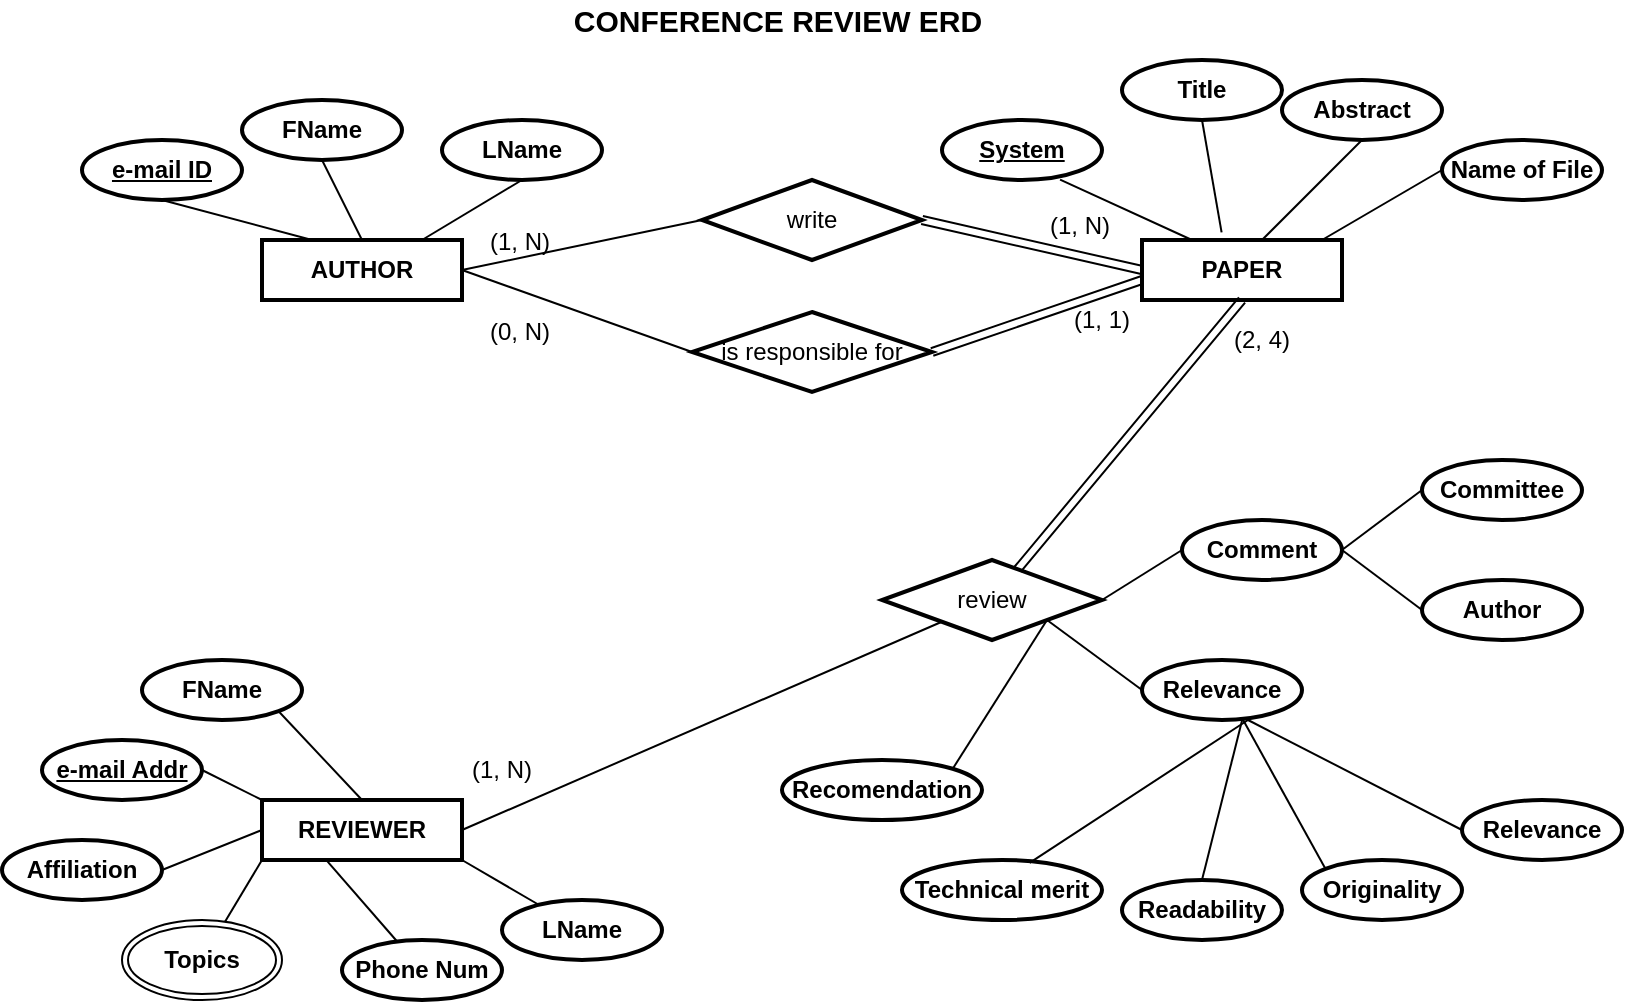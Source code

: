 <mxfile version="14.4.3" type="github">
  <diagram id="h-ZbI1VZD0IIb12Uuh02" name="Page-1">
    <mxGraphModel dx="2557" dy="927" grid="1" gridSize="10" guides="1" tooltips="1" connect="1" arrows="1" fold="1" page="1" pageScale="1" pageWidth="827" pageHeight="1169" math="0" shadow="0">
      <root>
        <mxCell id="0" />
        <mxCell id="1" parent="0" />
        <mxCell id="6kdXOR3zzFCH5OW1rTOD-1" value="AUTHOR" style="rounded=0;whiteSpace=wrap;html=1;fontStyle=1;strokeWidth=2;" parent="1" vertex="1">
          <mxGeometry x="120" y="130" width="100" height="30" as="geometry" />
        </mxCell>
        <mxCell id="6kdXOR3zzFCH5OW1rTOD-3" value="REVIEWER" style="rounded=0;whiteSpace=wrap;html=1;fontStyle=1;strokeWidth=2;" parent="1" vertex="1">
          <mxGeometry x="120" y="410" width="100" height="30" as="geometry" />
        </mxCell>
        <mxCell id="6kdXOR3zzFCH5OW1rTOD-4" value="PAPER" style="rounded=0;whiteSpace=wrap;html=1;fontStyle=1;strokeWidth=2;" parent="1" vertex="1">
          <mxGeometry x="560" y="130" width="100" height="30" as="geometry" />
        </mxCell>
        <mxCell id="6kdXOR3zzFCH5OW1rTOD-5" value="&lt;u&gt;e-mail ID&lt;/u&gt;" style="ellipse;whiteSpace=wrap;html=1;strokeWidth=2;fontStyle=1" parent="1" vertex="1">
          <mxGeometry x="30" y="80" width="80" height="30" as="geometry" />
        </mxCell>
        <mxCell id="6kdXOR3zzFCH5OW1rTOD-6" value="&lt;span&gt;FName&lt;/span&gt;" style="ellipse;whiteSpace=wrap;html=1;strokeWidth=2;fontStyle=1" parent="1" vertex="1">
          <mxGeometry x="110" y="60" width="80" height="30" as="geometry" />
        </mxCell>
        <mxCell id="6kdXOR3zzFCH5OW1rTOD-7" value="&lt;span&gt;LName&lt;/span&gt;" style="ellipse;whiteSpace=wrap;html=1;strokeWidth=2;fontStyle=1" parent="1" vertex="1">
          <mxGeometry x="210" y="70" width="80" height="30" as="geometry" />
        </mxCell>
        <mxCell id="6kdXOR3zzFCH5OW1rTOD-8" value="System" style="ellipse;whiteSpace=wrap;html=1;strokeWidth=2;fontStyle=5" parent="1" vertex="1">
          <mxGeometry x="460" y="70" width="80" height="30" as="geometry" />
        </mxCell>
        <mxCell id="6kdXOR3zzFCH5OW1rTOD-9" value="&lt;span&gt;Title&lt;/span&gt;" style="ellipse;whiteSpace=wrap;html=1;strokeWidth=2;fontStyle=1" parent="1" vertex="1">
          <mxGeometry x="550" y="40" width="80" height="30" as="geometry" />
        </mxCell>
        <mxCell id="6kdXOR3zzFCH5OW1rTOD-10" value="&lt;span&gt;Abstract&lt;/span&gt;" style="ellipse;whiteSpace=wrap;html=1;strokeWidth=2;fontStyle=1" parent="1" vertex="1">
          <mxGeometry x="630" y="50" width="80" height="30" as="geometry" />
        </mxCell>
        <mxCell id="6kdXOR3zzFCH5OW1rTOD-11" value="&lt;span&gt;Name of File&lt;/span&gt;" style="ellipse;whiteSpace=wrap;html=1;strokeWidth=2;fontStyle=1" parent="1" vertex="1">
          <mxGeometry x="710" y="80" width="80" height="30" as="geometry" />
        </mxCell>
        <mxCell id="6kdXOR3zzFCH5OW1rTOD-12" value="&lt;u&gt;e-mail Addr&lt;/u&gt;" style="ellipse;whiteSpace=wrap;html=1;strokeWidth=2;fontStyle=1" parent="1" vertex="1">
          <mxGeometry x="10" y="380" width="80" height="30" as="geometry" />
        </mxCell>
        <mxCell id="6kdXOR3zzFCH5OW1rTOD-13" value="&lt;span&gt;FName&lt;/span&gt;" style="ellipse;whiteSpace=wrap;html=1;strokeWidth=2;fontStyle=1" parent="1" vertex="1">
          <mxGeometry x="60" y="340" width="80" height="30" as="geometry" />
        </mxCell>
        <mxCell id="6kdXOR3zzFCH5OW1rTOD-14" value="&lt;span&gt;LName&lt;/span&gt;" style="ellipse;whiteSpace=wrap;html=1;strokeWidth=2;fontStyle=1" parent="1" vertex="1">
          <mxGeometry x="240" y="460" width="80" height="30" as="geometry" />
        </mxCell>
        <mxCell id="6kdXOR3zzFCH5OW1rTOD-15" value="&lt;span&gt;Phone Num&lt;/span&gt;" style="ellipse;whiteSpace=wrap;html=1;strokeWidth=2;fontStyle=1" parent="1" vertex="1">
          <mxGeometry x="160" y="480" width="80" height="30" as="geometry" />
        </mxCell>
        <mxCell id="6kdXOR3zzFCH5OW1rTOD-17" value="&lt;span&gt;Affiliation&lt;/span&gt;" style="ellipse;whiteSpace=wrap;html=1;strokeWidth=2;fontStyle=1" parent="1" vertex="1">
          <mxGeometry x="-10" y="430" width="80" height="30" as="geometry" />
        </mxCell>
        <mxCell id="6kdXOR3zzFCH5OW1rTOD-18" value="write" style="shape=rhombus;perimeter=rhombusPerimeter;whiteSpace=wrap;html=1;align=center;strokeWidth=2;" parent="1" vertex="1">
          <mxGeometry x="340" y="100" width="110" height="40" as="geometry" />
        </mxCell>
        <mxCell id="6kdXOR3zzFCH5OW1rTOD-23" value="&lt;span&gt;Relevance&lt;/span&gt;" style="ellipse;whiteSpace=wrap;html=1;strokeWidth=2;fontStyle=1" parent="1" vertex="1">
          <mxGeometry x="720" y="410" width="80" height="30" as="geometry" />
        </mxCell>
        <mxCell id="6kdXOR3zzFCH5OW1rTOD-24" value="&lt;span&gt;Technical merit&lt;/span&gt;" style="ellipse;whiteSpace=wrap;html=1;strokeWidth=2;fontStyle=1" parent="1" vertex="1">
          <mxGeometry x="440" y="440" width="100" height="30" as="geometry" />
        </mxCell>
        <mxCell id="6kdXOR3zzFCH5OW1rTOD-25" value="&lt;span&gt;Originality&lt;/span&gt;" style="ellipse;whiteSpace=wrap;html=1;strokeWidth=2;fontStyle=1" parent="1" vertex="1">
          <mxGeometry x="640" y="440" width="80" height="30" as="geometry" />
        </mxCell>
        <mxCell id="6kdXOR3zzFCH5OW1rTOD-26" value="Readability" style="ellipse;whiteSpace=wrap;html=1;strokeWidth=2;fontStyle=1" parent="1" vertex="1">
          <mxGeometry x="550" y="450" width="80" height="30" as="geometry" />
        </mxCell>
        <mxCell id="6kdXOR3zzFCH5OW1rTOD-27" value="&lt;span&gt;Recomendation&lt;/span&gt;" style="ellipse;whiteSpace=wrap;html=1;strokeWidth=2;fontStyle=1" parent="1" vertex="1">
          <mxGeometry x="380" y="390" width="100" height="30" as="geometry" />
        </mxCell>
        <mxCell id="6kdXOR3zzFCH5OW1rTOD-30" value="" style="endArrow=none;html=1;rounded=0;exitX=0.25;exitY=0;exitDx=0;exitDy=0;entryX=0.5;entryY=1;entryDx=0;entryDy=0;" parent="1" source="6kdXOR3zzFCH5OW1rTOD-1" target="6kdXOR3zzFCH5OW1rTOD-5" edge="1">
          <mxGeometry relative="1" as="geometry">
            <mxPoint x="450" y="290" as="sourcePoint" />
            <mxPoint x="610" y="290" as="targetPoint" />
          </mxGeometry>
        </mxCell>
        <mxCell id="6kdXOR3zzFCH5OW1rTOD-31" value="" style="endArrow=none;html=1;rounded=0;exitX=0.5;exitY=1;exitDx=0;exitDy=0;entryX=0.5;entryY=0;entryDx=0;entryDy=0;" parent="1" source="6kdXOR3zzFCH5OW1rTOD-6" target="6kdXOR3zzFCH5OW1rTOD-1" edge="1">
          <mxGeometry relative="1" as="geometry">
            <mxPoint x="155" y="140" as="sourcePoint" />
            <mxPoint x="80" y="120" as="targetPoint" />
          </mxGeometry>
        </mxCell>
        <mxCell id="6kdXOR3zzFCH5OW1rTOD-32" value="" style="endArrow=none;html=1;rounded=0;exitX=0.5;exitY=1;exitDx=0;exitDy=0;" parent="1" source="6kdXOR3zzFCH5OW1rTOD-7" edge="1">
          <mxGeometry relative="1" as="geometry">
            <mxPoint x="160" y="100" as="sourcePoint" />
            <mxPoint x="200" y="130" as="targetPoint" />
          </mxGeometry>
        </mxCell>
        <mxCell id="6kdXOR3zzFCH5OW1rTOD-33" value="" style="endArrow=none;html=1;rounded=0;exitX=0.738;exitY=0.993;exitDx=0;exitDy=0;exitPerimeter=0;entryX=0.25;entryY=0;entryDx=0;entryDy=0;" parent="1" source="6kdXOR3zzFCH5OW1rTOD-8" target="6kdXOR3zzFCH5OW1rTOD-4" edge="1">
          <mxGeometry relative="1" as="geometry">
            <mxPoint x="260" y="110" as="sourcePoint" />
            <mxPoint x="210" y="140" as="targetPoint" />
          </mxGeometry>
        </mxCell>
        <mxCell id="6kdXOR3zzFCH5OW1rTOD-34" value="" style="endArrow=none;html=1;rounded=0;exitX=0.5;exitY=1;exitDx=0;exitDy=0;entryX=0.398;entryY=-0.127;entryDx=0;entryDy=0;entryPerimeter=0;" parent="1" source="6kdXOR3zzFCH5OW1rTOD-9" target="6kdXOR3zzFCH5OW1rTOD-4" edge="1">
          <mxGeometry relative="1" as="geometry">
            <mxPoint x="529.04" y="109.79" as="sourcePoint" />
            <mxPoint x="595" y="140" as="targetPoint" />
          </mxGeometry>
        </mxCell>
        <mxCell id="6kdXOR3zzFCH5OW1rTOD-35" value="" style="endArrow=none;html=1;rounded=0;exitX=0.5;exitY=1;exitDx=0;exitDy=0;" parent="1" source="6kdXOR3zzFCH5OW1rTOD-10" edge="1">
          <mxGeometry relative="1" as="geometry">
            <mxPoint x="600" y="80" as="sourcePoint" />
            <mxPoint x="620" y="130" as="targetPoint" />
          </mxGeometry>
        </mxCell>
        <mxCell id="6kdXOR3zzFCH5OW1rTOD-36" value="" style="endArrow=none;html=1;rounded=0;exitX=0;exitY=0.5;exitDx=0;exitDy=0;" parent="1" source="6kdXOR3zzFCH5OW1rTOD-11" edge="1">
          <mxGeometry relative="1" as="geometry">
            <mxPoint x="680" y="90" as="sourcePoint" />
            <mxPoint x="650" y="130" as="targetPoint" />
          </mxGeometry>
        </mxCell>
        <mxCell id="6kdXOR3zzFCH5OW1rTOD-37" value="" style="endArrow=none;html=1;rounded=0;exitX=1;exitY=0;exitDx=0;exitDy=0;entryX=1;entryY=1;entryDx=0;entryDy=0;" parent="1" source="6kdXOR3zzFCH5OW1rTOD-27" target="6kdXOR3zzFCH5OW1rTOD-49" edge="1">
          <mxGeometry relative="1" as="geometry">
            <mxPoint x="640" y="-5" as="sourcePoint" />
            <mxPoint x="505" y="335" as="targetPoint" />
          </mxGeometry>
        </mxCell>
        <mxCell id="6kdXOR3zzFCH5OW1rTOD-38" value="" style="endArrow=none;html=1;rounded=0;exitX=0.5;exitY=0;exitDx=0;exitDy=0;entryX=0.628;entryY=0.98;entryDx=0;entryDy=0;entryPerimeter=0;" parent="1" source="6kdXOR3zzFCH5OW1rTOD-26" target="VIu-Pw8z5pyrRw0vq5jJ-4" edge="1">
          <mxGeometry relative="1" as="geometry">
            <mxPoint x="555.355" y="439.393" as="sourcePoint" />
            <mxPoint x="612.5" y="375" as="targetPoint" />
          </mxGeometry>
        </mxCell>
        <mxCell id="6kdXOR3zzFCH5OW1rTOD-39" value="" style="endArrow=none;html=1;rounded=0;exitX=0;exitY=0;exitDx=0;exitDy=0;entryX=0.628;entryY=0.98;entryDx=0;entryDy=0;entryPerimeter=0;" parent="1" source="6kdXOR3zzFCH5OW1rTOD-25" target="VIu-Pw8z5pyrRw0vq5jJ-4" edge="1">
          <mxGeometry relative="1" as="geometry">
            <mxPoint x="610" y="455" as="sourcePoint" />
            <mxPoint x="612.5" y="375" as="targetPoint" />
          </mxGeometry>
        </mxCell>
        <mxCell id="6kdXOR3zzFCH5OW1rTOD-40" value="" style="endArrow=none;html=1;rounded=0;exitX=0.638;exitY=0.047;exitDx=0;exitDy=0;exitPerimeter=0;" parent="1" source="6kdXOR3zzFCH5OW1rTOD-24" edge="1">
          <mxGeometry relative="1" as="geometry">
            <mxPoint x="671.716" y="459.393" as="sourcePoint" />
            <mxPoint x="613" y="370" as="targetPoint" />
          </mxGeometry>
        </mxCell>
        <mxCell id="6kdXOR3zzFCH5OW1rTOD-41" value="" style="endArrow=none;html=1;rounded=0;exitX=0;exitY=0.5;exitDx=0;exitDy=0;" parent="1" source="6kdXOR3zzFCH5OW1rTOD-23" edge="1">
          <mxGeometry relative="1" as="geometry">
            <mxPoint x="764.645" y="449.393" as="sourcePoint" />
            <mxPoint x="613" y="370" as="targetPoint" />
          </mxGeometry>
        </mxCell>
        <mxCell id="6kdXOR3zzFCH5OW1rTOD-42" value="" style="endArrow=none;html=1;rounded=0;exitX=1;exitY=1;exitDx=0;exitDy=0;entryX=0.5;entryY=0;entryDx=0;entryDy=0;" parent="1" source="6kdXOR3zzFCH5OW1rTOD-13" target="6kdXOR3zzFCH5OW1rTOD-3" edge="1">
          <mxGeometry relative="1" as="geometry">
            <mxPoint x="450" y="290" as="sourcePoint" />
            <mxPoint x="610" y="290" as="targetPoint" />
          </mxGeometry>
        </mxCell>
        <mxCell id="6kdXOR3zzFCH5OW1rTOD-43" value="" style="endArrow=none;html=1;rounded=0;exitX=1;exitY=0.5;exitDx=0;exitDy=0;entryX=0;entryY=0;entryDx=0;entryDy=0;" parent="1" source="6kdXOR3zzFCH5OW1rTOD-12" target="6kdXOR3zzFCH5OW1rTOD-3" edge="1">
          <mxGeometry relative="1" as="geometry">
            <mxPoint x="138.284" y="375.607" as="sourcePoint" />
            <mxPoint x="180" y="420" as="targetPoint" />
          </mxGeometry>
        </mxCell>
        <mxCell id="6kdXOR3zzFCH5OW1rTOD-44" value="" style="endArrow=none;html=1;rounded=0;exitX=1;exitY=0.5;exitDx=0;exitDy=0;entryX=0;entryY=0.5;entryDx=0;entryDy=0;" parent="1" source="6kdXOR3zzFCH5OW1rTOD-17" target="6kdXOR3zzFCH5OW1rTOD-3" edge="1">
          <mxGeometry relative="1" as="geometry">
            <mxPoint x="100" y="405" as="sourcePoint" />
            <mxPoint x="130" y="420" as="targetPoint" />
          </mxGeometry>
        </mxCell>
        <mxCell id="6kdXOR3zzFCH5OW1rTOD-45" value="" style="endArrow=none;html=1;rounded=0;entryX=0;entryY=1;entryDx=0;entryDy=0;" parent="1" source="VIu-Pw8z5pyrRw0vq5jJ-7" target="6kdXOR3zzFCH5OW1rTOD-3" edge="1">
          <mxGeometry relative="1" as="geometry">
            <mxPoint x="100" y="467" as="sourcePoint" />
            <mxPoint x="130" y="435" as="targetPoint" />
          </mxGeometry>
        </mxCell>
        <mxCell id="6kdXOR3zzFCH5OW1rTOD-46" value="" style="endArrow=none;html=1;rounded=0;entryX=0.326;entryY=1.02;entryDx=0;entryDy=0;entryPerimeter=0;" parent="1" source="6kdXOR3zzFCH5OW1rTOD-15" target="6kdXOR3zzFCH5OW1rTOD-3" edge="1">
          <mxGeometry relative="1" as="geometry">
            <mxPoint x="180" y="477" as="sourcePoint" />
            <mxPoint x="130" y="450" as="targetPoint" />
          </mxGeometry>
        </mxCell>
        <mxCell id="6kdXOR3zzFCH5OW1rTOD-47" value="" style="endArrow=none;html=1;rounded=0;entryX=1;entryY=1;entryDx=0;entryDy=0;" parent="1" source="6kdXOR3zzFCH5OW1rTOD-14" target="6kdXOR3zzFCH5OW1rTOD-3" edge="1">
          <mxGeometry relative="1" as="geometry">
            <mxPoint x="190" y="487" as="sourcePoint" />
            <mxPoint x="162.6" y="450.6" as="targetPoint" />
          </mxGeometry>
        </mxCell>
        <mxCell id="6kdXOR3zzFCH5OW1rTOD-48" value="" style="endArrow=none;html=1;rounded=0;entryX=1;entryY=0.5;entryDx=0;entryDy=0;" parent="1" source="6kdXOR3zzFCH5OW1rTOD-49" target="6kdXOR3zzFCH5OW1rTOD-3" edge="1">
          <mxGeometry relative="1" as="geometry">
            <mxPoint x="380" y="425" as="sourcePoint" />
            <mxPoint x="230" y="450" as="targetPoint" />
          </mxGeometry>
        </mxCell>
        <mxCell id="6kdXOR3zzFCH5OW1rTOD-49" value="review" style="shape=rhombus;perimeter=rhombusPerimeter;whiteSpace=wrap;html=1;align=center;strokeWidth=2;" parent="1" vertex="1">
          <mxGeometry x="430" y="290" width="110" height="40" as="geometry" />
        </mxCell>
        <mxCell id="6kdXOR3zzFCH5OW1rTOD-55" value="" style="endArrow=none;html=1;rounded=0;exitX=1;exitY=0.5;exitDx=0;exitDy=0;entryX=0;entryY=0.5;entryDx=0;entryDy=0;" parent="1" source="6kdXOR3zzFCH5OW1rTOD-1" target="6kdXOR3zzFCH5OW1rTOD-18" edge="1">
          <mxGeometry relative="1" as="geometry">
            <mxPoint x="450" y="290" as="sourcePoint" />
            <mxPoint x="610" y="290" as="targetPoint" />
          </mxGeometry>
        </mxCell>
        <mxCell id="VIu-Pw8z5pyrRw0vq5jJ-1" value="is responsible for" style="shape=rhombus;perimeter=rhombusPerimeter;whiteSpace=wrap;html=1;align=center;strokeWidth=2;" parent="1" vertex="1">
          <mxGeometry x="335" y="166" width="120" height="40" as="geometry" />
        </mxCell>
        <mxCell id="VIu-Pw8z5pyrRw0vq5jJ-2" value="" style="endArrow=none;html=1;rounded=0;exitX=1;exitY=0.5;exitDx=0;exitDy=0;entryX=0;entryY=0.5;entryDx=0;entryDy=0;" parent="1" source="6kdXOR3zzFCH5OW1rTOD-1" target="VIu-Pw8z5pyrRw0vq5jJ-1" edge="1">
          <mxGeometry relative="1" as="geometry">
            <mxPoint x="230" y="155" as="sourcePoint" />
            <mxPoint x="330" y="190" as="targetPoint" />
          </mxGeometry>
        </mxCell>
        <mxCell id="VIu-Pw8z5pyrRw0vq5jJ-4" value="&lt;span&gt;Relevance&lt;/span&gt;" style="ellipse;whiteSpace=wrap;html=1;strokeWidth=2;fontStyle=1" parent="1" vertex="1">
          <mxGeometry x="560" y="340" width="80" height="30" as="geometry" />
        </mxCell>
        <mxCell id="VIu-Pw8z5pyrRw0vq5jJ-5" value="" style="endArrow=none;html=1;rounded=0;exitX=0;exitY=0.5;exitDx=0;exitDy=0;entryX=1;entryY=1;entryDx=0;entryDy=0;" parent="1" source="VIu-Pw8z5pyrRw0vq5jJ-4" target="6kdXOR3zzFCH5OW1rTOD-49" edge="1">
          <mxGeometry relative="1" as="geometry">
            <mxPoint x="475.355" y="404.393" as="sourcePoint" />
            <mxPoint x="522.5" y="330" as="targetPoint" />
          </mxGeometry>
        </mxCell>
        <mxCell id="VIu-Pw8z5pyrRw0vq5jJ-7" value="&lt;span style=&quot;font-weight: 700&quot;&gt;Topics&lt;/span&gt;" style="ellipse;shape=doubleEllipse;margin=3;whiteSpace=wrap;html=1;align=center;" parent="1" vertex="1">
          <mxGeometry x="50" y="470" width="80" height="40" as="geometry" />
        </mxCell>
        <mxCell id="VIu-Pw8z5pyrRw0vq5jJ-8" value="&lt;span&gt;Comment&lt;/span&gt;" style="ellipse;whiteSpace=wrap;html=1;strokeWidth=2;fontStyle=1" parent="1" vertex="1">
          <mxGeometry x="580" y="270" width="80" height="30" as="geometry" />
        </mxCell>
        <mxCell id="VIu-Pw8z5pyrRw0vq5jJ-9" value="&lt;span&gt;Author&lt;/span&gt;" style="ellipse;whiteSpace=wrap;html=1;strokeWidth=2;fontStyle=1" parent="1" vertex="1">
          <mxGeometry x="700" y="300" width="80" height="30" as="geometry" />
        </mxCell>
        <mxCell id="VIu-Pw8z5pyrRw0vq5jJ-10" value="&lt;span&gt;Committee&lt;/span&gt;" style="ellipse;whiteSpace=wrap;html=1;strokeWidth=2;fontStyle=1" parent="1" vertex="1">
          <mxGeometry x="700" y="240" width="80" height="30" as="geometry" />
        </mxCell>
        <mxCell id="VIu-Pw8z5pyrRw0vq5jJ-11" value="" style="endArrow=none;html=1;rounded=0;exitX=0;exitY=0.5;exitDx=0;exitDy=0;entryX=1;entryY=0.5;entryDx=0;entryDy=0;" parent="1" source="VIu-Pw8z5pyrRw0vq5jJ-8" target="6kdXOR3zzFCH5OW1rTOD-49" edge="1">
          <mxGeometry relative="1" as="geometry">
            <mxPoint x="570" y="365" as="sourcePoint" />
            <mxPoint x="522.5" y="330" as="targetPoint" />
          </mxGeometry>
        </mxCell>
        <mxCell id="VIu-Pw8z5pyrRw0vq5jJ-12" value="" style="endArrow=none;html=1;rounded=0;exitX=0;exitY=0.5;exitDx=0;exitDy=0;entryX=1;entryY=0.5;entryDx=0;entryDy=0;" parent="1" source="VIu-Pw8z5pyrRw0vq5jJ-10" target="VIu-Pw8z5pyrRw0vq5jJ-8" edge="1">
          <mxGeometry relative="1" as="geometry">
            <mxPoint x="590" y="295" as="sourcePoint" />
            <mxPoint x="550" y="320" as="targetPoint" />
          </mxGeometry>
        </mxCell>
        <mxCell id="VIu-Pw8z5pyrRw0vq5jJ-13" value="" style="endArrow=none;html=1;rounded=0;exitX=0;exitY=0.5;exitDx=0;exitDy=0;entryX=1;entryY=0.5;entryDx=0;entryDy=0;" parent="1" source="VIu-Pw8z5pyrRw0vq5jJ-9" target="VIu-Pw8z5pyrRw0vq5jJ-8" edge="1">
          <mxGeometry relative="1" as="geometry">
            <mxPoint x="710" y="265" as="sourcePoint" />
            <mxPoint x="670" y="295" as="targetPoint" />
          </mxGeometry>
        </mxCell>
        <mxCell id="VIu-Pw8z5pyrRw0vq5jJ-14" value="(1, 1)" style="text;html=1;strokeColor=none;fillColor=none;align=center;verticalAlign=middle;whiteSpace=wrap;rounded=0;" parent="1" vertex="1">
          <mxGeometry x="520" y="160" width="40" height="20" as="geometry" />
        </mxCell>
        <mxCell id="VIu-Pw8z5pyrRw0vq5jJ-16" value="(1, N)" style="resizable=0;html=1;align=right;verticalAlign=bottom;" parent="1" connectable="0" vertex="1">
          <mxGeometry x="540.004" y="137.001" as="geometry">
            <mxPoint x="4" y="-6" as="offset" />
          </mxGeometry>
        </mxCell>
        <mxCell id="jxo27dXgWKfrtt_lbgkM-1" value="(2, 4)" style="text;html=1;strokeColor=none;fillColor=none;align=center;verticalAlign=middle;whiteSpace=wrap;rounded=0;" vertex="1" parent="1">
          <mxGeometry x="600" y="170" width="40" height="20" as="geometry" />
        </mxCell>
        <mxCell id="jxo27dXgWKfrtt_lbgkM-2" value="(1, N)" style="text;html=1;strokeColor=none;fillColor=none;align=center;verticalAlign=middle;whiteSpace=wrap;rounded=0;" vertex="1" parent="1">
          <mxGeometry x="220" y="385" width="40" height="20" as="geometry" />
        </mxCell>
        <mxCell id="jxo27dXgWKfrtt_lbgkM-3" value="(1, N)" style="resizable=0;html=1;align=right;verticalAlign=bottom;" connectable="0" vertex="1" parent="1">
          <mxGeometry x="260.004" y="145.001" as="geometry">
            <mxPoint x="4" y="-6" as="offset" />
          </mxGeometry>
        </mxCell>
        <mxCell id="jxo27dXgWKfrtt_lbgkM-4" value="(0, N)" style="resizable=0;html=1;align=right;verticalAlign=bottom;" connectable="0" vertex="1" parent="1">
          <mxGeometry x="260.004" y="190.001" as="geometry">
            <mxPoint x="4" y="-6" as="offset" />
          </mxGeometry>
        </mxCell>
        <mxCell id="jxo27dXgWKfrtt_lbgkM-5" value="" style="shape=link;html=1;rounded=0;entryX=0;entryY=0.5;entryDx=0;entryDy=0;exitX=1;exitY=0.5;exitDx=0;exitDy=0;" edge="1" parent="1" source="6kdXOR3zzFCH5OW1rTOD-18" target="6kdXOR3zzFCH5OW1rTOD-4">
          <mxGeometry relative="1" as="geometry">
            <mxPoint x="400" y="137" as="sourcePoint" />
            <mxPoint x="560" y="137" as="targetPoint" />
          </mxGeometry>
        </mxCell>
        <mxCell id="jxo27dXgWKfrtt_lbgkM-7" value="" style="shape=link;html=1;rounded=0;exitX=1;exitY=0.5;exitDx=0;exitDy=0;" edge="1" parent="1" source="VIu-Pw8z5pyrRw0vq5jJ-1">
          <mxGeometry relative="1" as="geometry">
            <mxPoint x="460" y="130" as="sourcePoint" />
            <mxPoint x="560" y="150" as="targetPoint" />
          </mxGeometry>
        </mxCell>
        <mxCell id="jxo27dXgWKfrtt_lbgkM-8" value="" style="shape=link;html=1;rounded=0;entryX=0.5;entryY=1;entryDx=0;entryDy=0;" edge="1" parent="1" source="6kdXOR3zzFCH5OW1rTOD-49" target="6kdXOR3zzFCH5OW1rTOD-4">
          <mxGeometry relative="1" as="geometry">
            <mxPoint x="465" y="196" as="sourcePoint" />
            <mxPoint x="570" y="160" as="targetPoint" />
          </mxGeometry>
        </mxCell>
        <mxCell id="jxo27dXgWKfrtt_lbgkM-9" value="&lt;b&gt;&lt;font style=&quot;font-size: 15px&quot;&gt;CONFERENCE REVIEW ERD&lt;/font&gt;&lt;/b&gt;" style="text;html=1;strokeColor=none;fillColor=none;align=center;verticalAlign=middle;whiteSpace=wrap;rounded=0;" vertex="1" parent="1">
          <mxGeometry x="258" y="10" width="240" height="20" as="geometry" />
        </mxCell>
      </root>
    </mxGraphModel>
  </diagram>
</mxfile>
